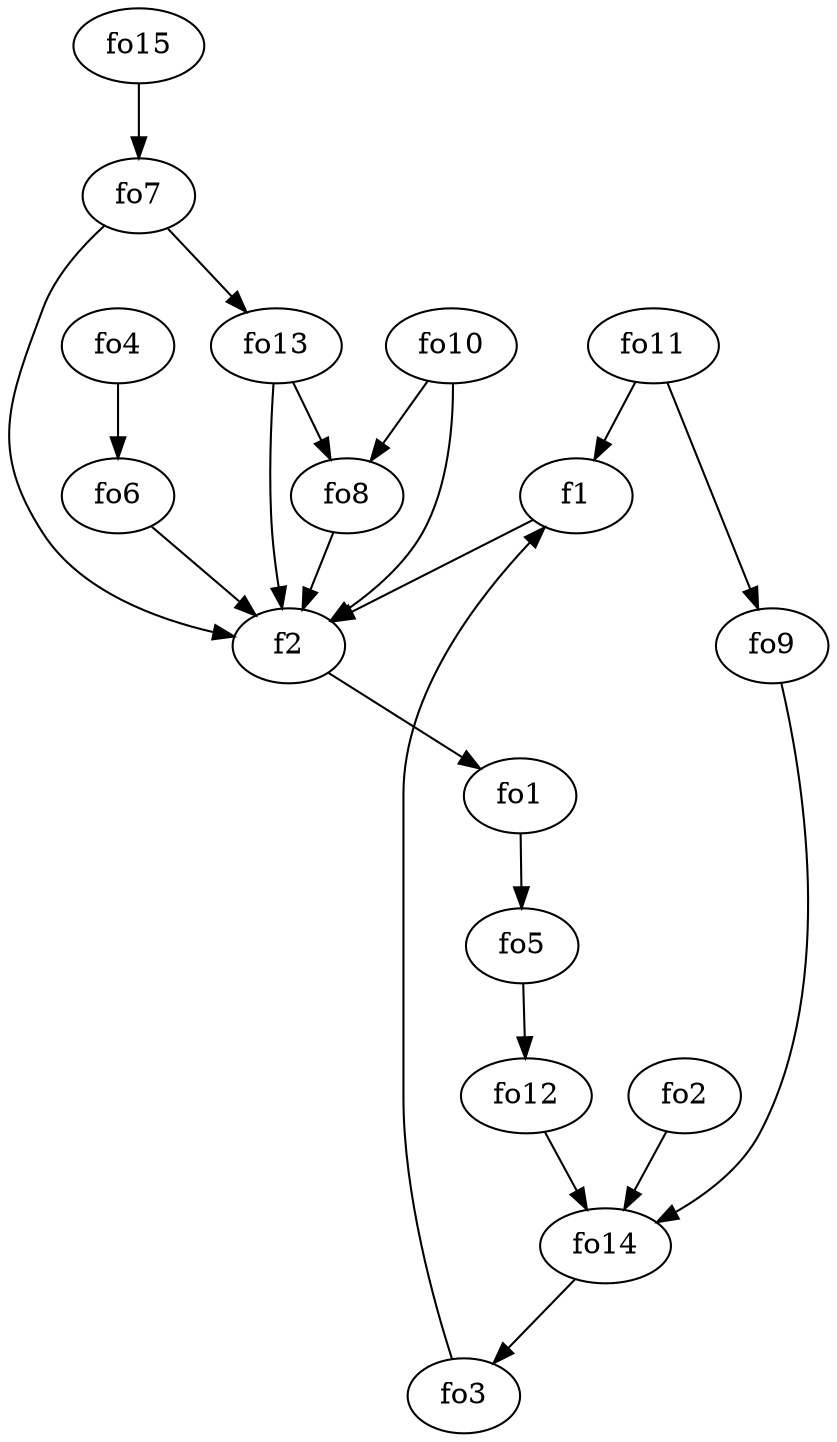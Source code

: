 strict digraph  {
f1;
f2;
fo1;
fo2;
fo3;
fo4;
fo5;
fo6;
fo7;
fo8;
fo9;
fo10;
fo11;
fo12;
fo13;
fo14;
fo15;
f1 -> f2  [weight=2];
f2 -> fo1  [weight=2];
fo1 -> fo5  [weight=2];
fo2 -> fo14  [weight=2];
fo3 -> f1  [weight=2];
fo4 -> fo6  [weight=2];
fo5 -> fo12  [weight=2];
fo6 -> f2  [weight=2];
fo7 -> fo13  [weight=2];
fo7 -> f2  [weight=2];
fo8 -> f2  [weight=2];
fo9 -> fo14  [weight=2];
fo10 -> f2  [weight=2];
fo10 -> fo8  [weight=2];
fo11 -> f1  [weight=2];
fo11 -> fo9  [weight=2];
fo12 -> fo14  [weight=2];
fo13 -> f2  [weight=2];
fo13 -> fo8  [weight=2];
fo14 -> fo3  [weight=2];
fo15 -> fo7  [weight=2];
}
